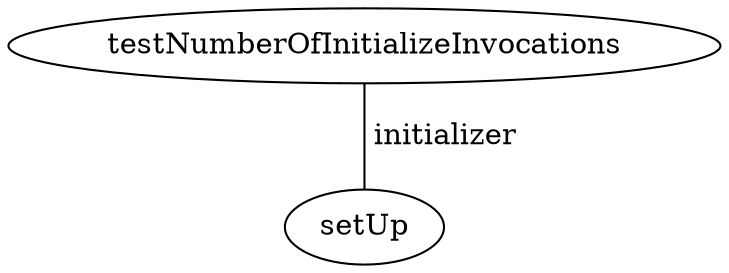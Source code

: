 digraph G {
testNumberOfInitializeInvocations;
setUp;
testNumberOfInitializeInvocations -> setUp [label=" initializer", dir=none];
}